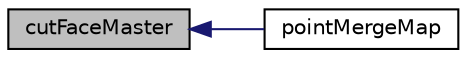 digraph "cutFaceMaster"
{
  bgcolor="transparent";
  edge [fontname="Helvetica",fontsize="10",labelfontname="Helvetica",labelfontsize="10"];
  node [fontname="Helvetica",fontsize="10",shape=record];
  rankdir="LR";
  Node206 [label="cutFaceMaster",height=0.2,width=0.4,color="black", fillcolor="grey75", style="filled", fontcolor="black"];
  Node206 -> Node207 [dir="back",color="midnightblue",fontsize="10",style="solid",fontname="Helvetica"];
  Node207 [label="pointMergeMap",height=0.2,width=0.4,color="black",URL="$a22509.html#a27acc8f8b842c74cf240fc64a691f49c",tooltip="Return map of point merges. "];
}
